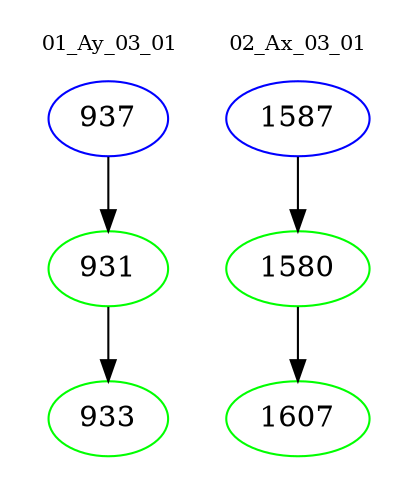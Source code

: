 digraph{
subgraph cluster_0 {
color = white
label = "01_Ay_03_01";
fontsize=10;
T0_937 [label="937", color="blue"]
T0_937 -> T0_931 [color="black"]
T0_931 [label="931", color="green"]
T0_931 -> T0_933 [color="black"]
T0_933 [label="933", color="green"]
}
subgraph cluster_1 {
color = white
label = "02_Ax_03_01";
fontsize=10;
T1_1587 [label="1587", color="blue"]
T1_1587 -> T1_1580 [color="black"]
T1_1580 [label="1580", color="green"]
T1_1580 -> T1_1607 [color="black"]
T1_1607 [label="1607", color="green"]
}
}
